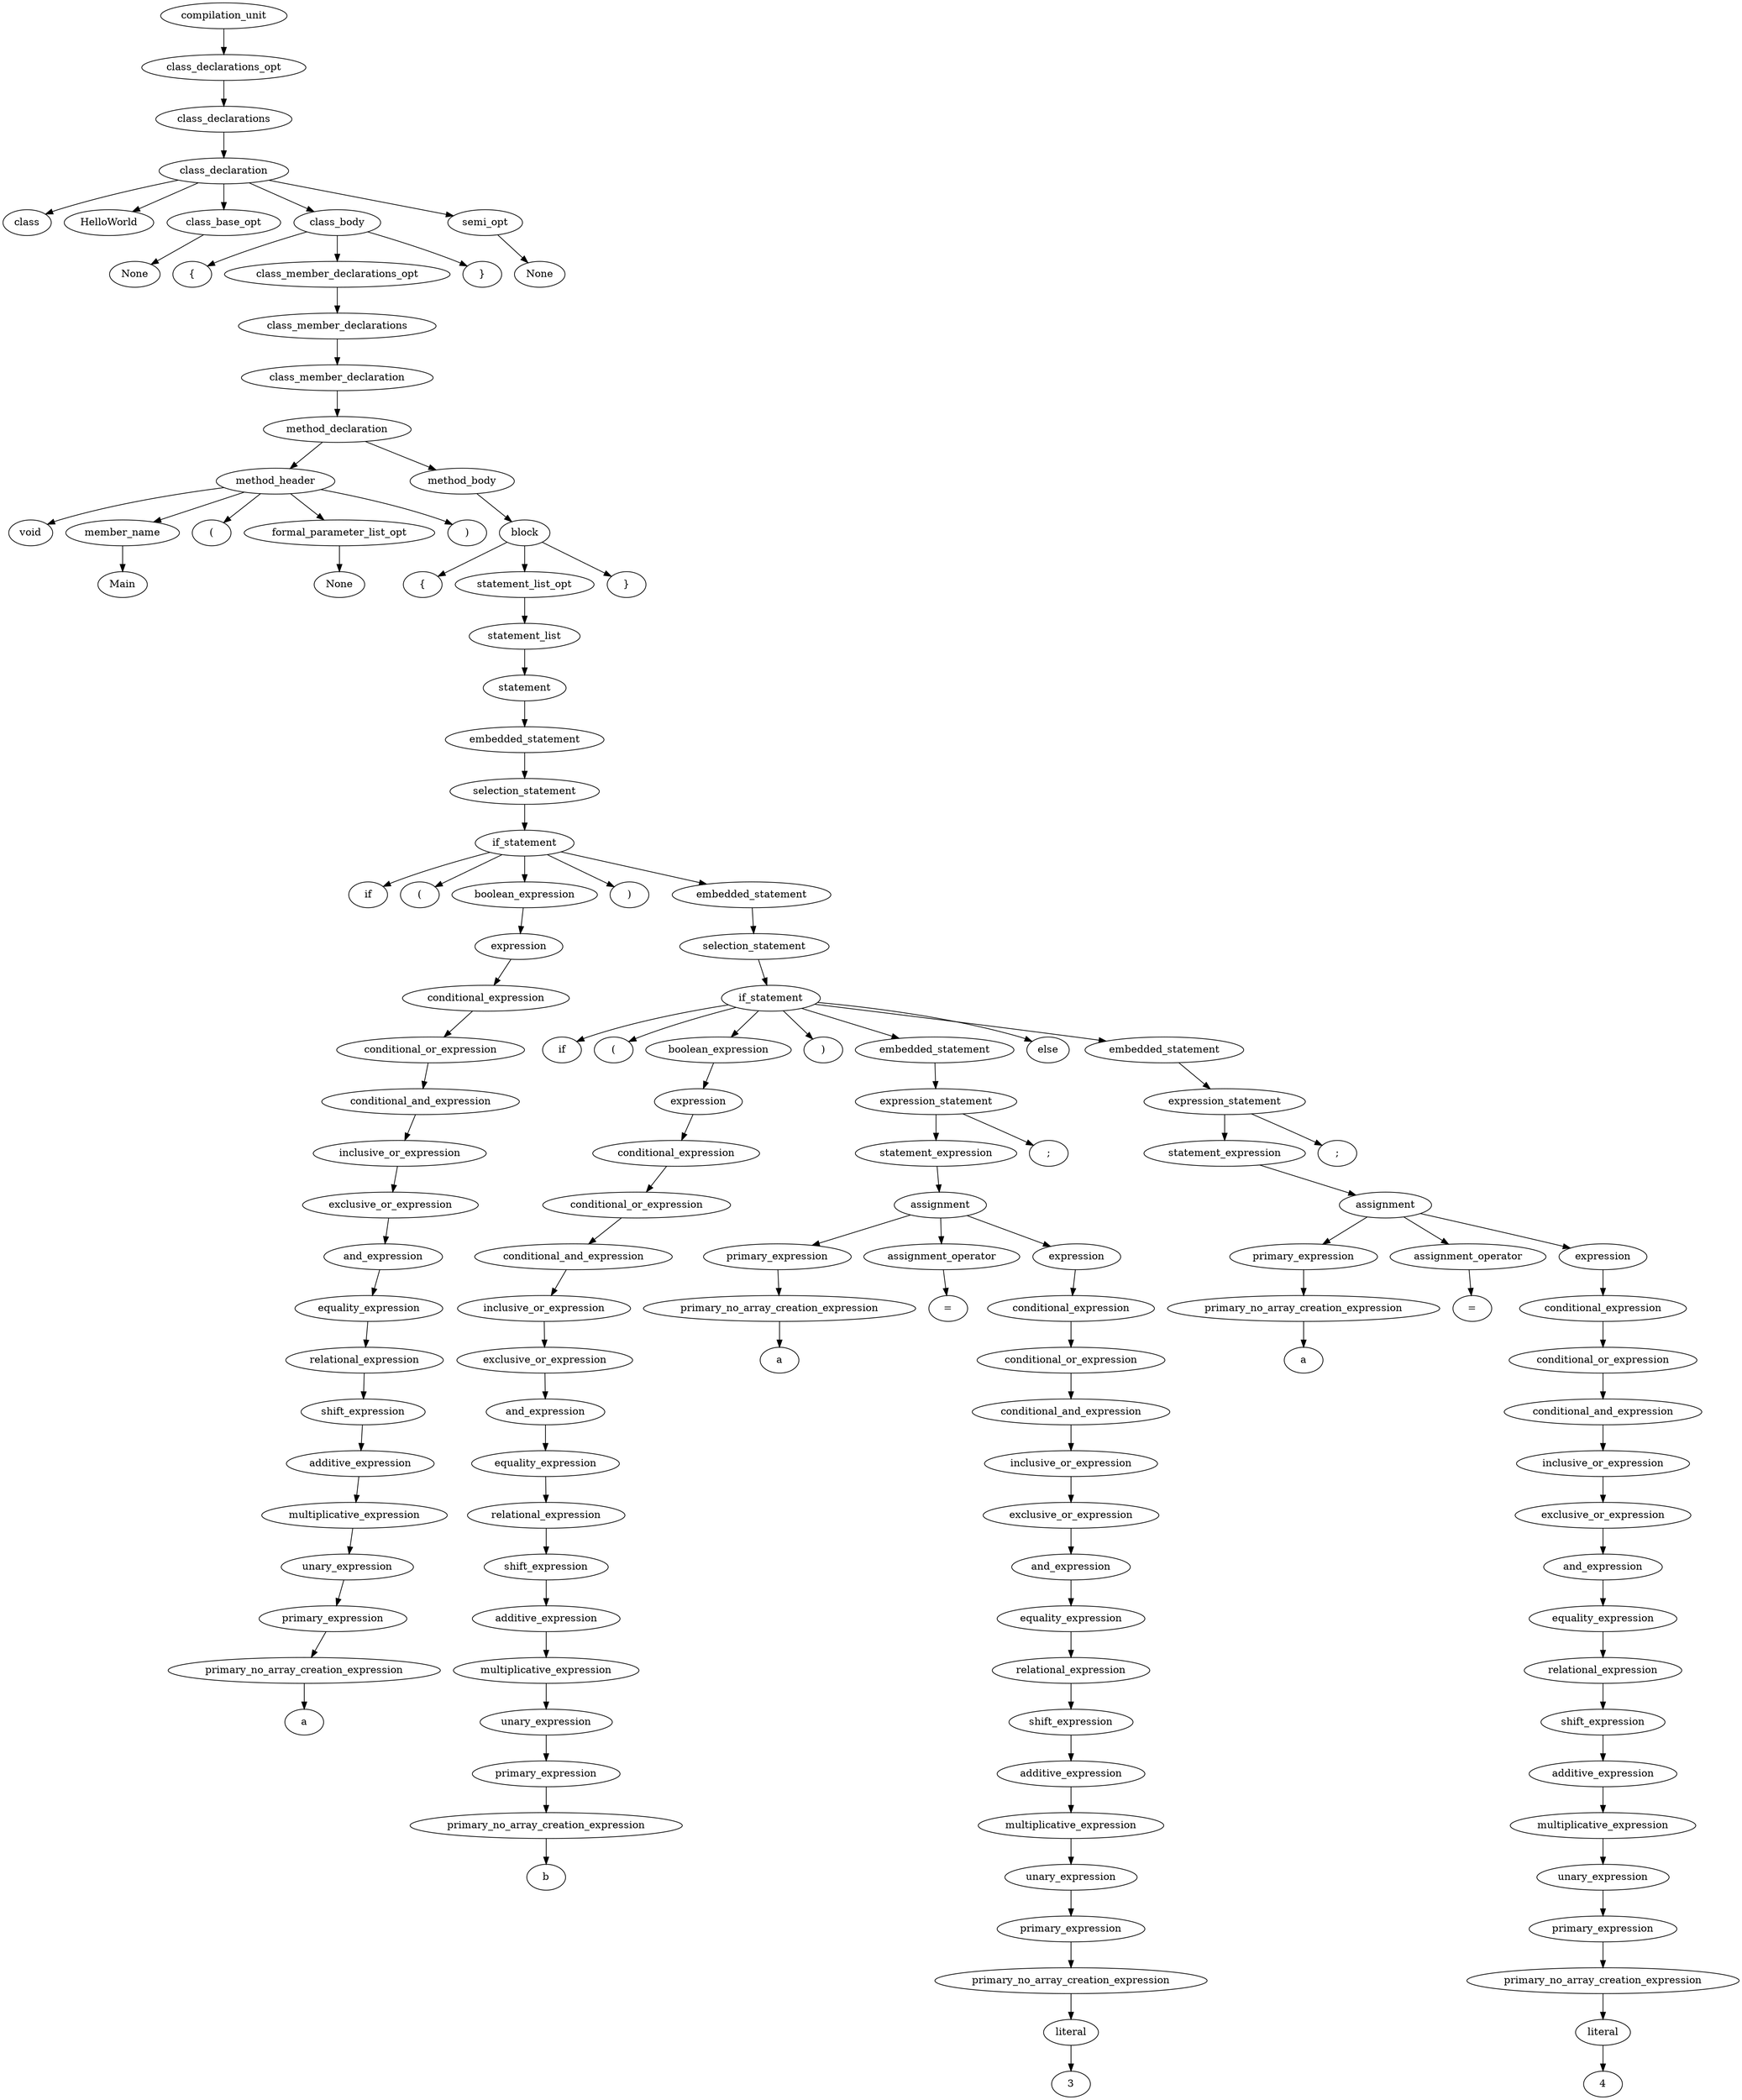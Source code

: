 digraph G{
id0[label="compilation_unit"];
id1[label="class_declarations_opt"];
id2[label="class_declarations"];
id3[label="class_declaration"];
id4[label="class"];
id5[label="HelloWorld"];
id6[label="class_base_opt"];
id7[label="None"];
id6->id7;
id8[label="class_body"];
id9[label="{"];
id10[label="class_member_declarations_opt"];
id11[label="class_member_declarations"];
id12[label="class_member_declaration"];
id13[label="method_declaration"];
id14[label="method_header"];
id15[label="void"];
id16[label="member_name"];
id17[label="Main"];
id16->id17;
id18[label="("];
id19[label="formal_parameter_list_opt"];
id20[label="None"];
id19->id20;
id21[label=")"];
id14->id15;
id14->id16;
id14->id18;
id14->id19;
id14->id21;
id22[label="method_body"];
id23[label="block"];
id24[label="{"];
id25[label="statement_list_opt"];
id26[label="statement_list"];
id27[label="statement"];
id28[label="embedded_statement"];
id29[label="selection_statement"];
id30[label="if_statement"];
id31[label="if"];
id32[label="("];
id33[label="boolean_expression"];
id34[label="expression"];
id35[label="conditional_expression"];
id36[label="conditional_or_expression"];
id37[label="conditional_and_expression"];
id38[label="inclusive_or_expression"];
id39[label="exclusive_or_expression"];
id40[label="and_expression"];
id41[label="equality_expression"];
id42[label="relational_expression"];
id43[label="shift_expression"];
id44[label="additive_expression"];
id45[label="multiplicative_expression"];
id46[label="unary_expression"];
id47[label="primary_expression"];
id48[label="primary_no_array_creation_expression"];
id49[label="a"];
id48->id49;
id47->id48;
id46->id47;
id45->id46;
id44->id45;
id43->id44;
id42->id43;
id41->id42;
id40->id41;
id39->id40;
id38->id39;
id37->id38;
id36->id37;
id35->id36;
id34->id35;
id33->id34;
id50[label=")"];
id51[label="embedded_statement"];
id52[label="selection_statement"];
id53[label="if_statement"];
id54[label="if"];
id55[label="("];
id56[label="boolean_expression"];
id57[label="expression"];
id58[label="conditional_expression"];
id59[label="conditional_or_expression"];
id60[label="conditional_and_expression"];
id61[label="inclusive_or_expression"];
id62[label="exclusive_or_expression"];
id63[label="and_expression"];
id64[label="equality_expression"];
id65[label="relational_expression"];
id66[label="shift_expression"];
id67[label="additive_expression"];
id68[label="multiplicative_expression"];
id69[label="unary_expression"];
id70[label="primary_expression"];
id71[label="primary_no_array_creation_expression"];
id72[label="b"];
id71->id72;
id70->id71;
id69->id70;
id68->id69;
id67->id68;
id66->id67;
id65->id66;
id64->id65;
id63->id64;
id62->id63;
id61->id62;
id60->id61;
id59->id60;
id58->id59;
id57->id58;
id56->id57;
id73[label=")"];
id74[label="embedded_statement"];
id75[label="expression_statement"];
id76[label="statement_expression"];
id77[label="assignment"];
id78[label="primary_expression"];
id79[label="primary_no_array_creation_expression"];
id80[label="a"];
id79->id80;
id78->id79;
id81[label="assignment_operator"];
id82[label="="];
id81->id82;
id83[label="expression"];
id84[label="conditional_expression"];
id85[label="conditional_or_expression"];
id86[label="conditional_and_expression"];
id87[label="inclusive_or_expression"];
id88[label="exclusive_or_expression"];
id89[label="and_expression"];
id90[label="equality_expression"];
id91[label="relational_expression"];
id92[label="shift_expression"];
id93[label="additive_expression"];
id94[label="multiplicative_expression"];
id95[label="unary_expression"];
id96[label="primary_expression"];
id97[label="primary_no_array_creation_expression"];
id98[label="literal"];
id99[label="3"];
id98->id99;
id97->id98;
id96->id97;
id95->id96;
id94->id95;
id93->id94;
id92->id93;
id91->id92;
id90->id91;
id89->id90;
id88->id89;
id87->id88;
id86->id87;
id85->id86;
id84->id85;
id83->id84;
id77->id78;
id77->id81;
id77->id83;
id76->id77;
id100[label=";"];
id75->id76;
id75->id100;
id74->id75;
id101[label="else"];
id102[label="embedded_statement"];
id103[label="expression_statement"];
id104[label="statement_expression"];
id105[label="assignment"];
id106[label="primary_expression"];
id107[label="primary_no_array_creation_expression"];
id108[label="a"];
id107->id108;
id106->id107;
id109[label="assignment_operator"];
id110[label="="];
id109->id110;
id111[label="expression"];
id112[label="conditional_expression"];
id113[label="conditional_or_expression"];
id114[label="conditional_and_expression"];
id115[label="inclusive_or_expression"];
id116[label="exclusive_or_expression"];
id117[label="and_expression"];
id118[label="equality_expression"];
id119[label="relational_expression"];
id120[label="shift_expression"];
id121[label="additive_expression"];
id122[label="multiplicative_expression"];
id123[label="unary_expression"];
id124[label="primary_expression"];
id125[label="primary_no_array_creation_expression"];
id126[label="literal"];
id127[label="4"];
id126->id127;
id125->id126;
id124->id125;
id123->id124;
id122->id123;
id121->id122;
id120->id121;
id119->id120;
id118->id119;
id117->id118;
id116->id117;
id115->id116;
id114->id115;
id113->id114;
id112->id113;
id111->id112;
id105->id106;
id105->id109;
id105->id111;
id104->id105;
id128[label=";"];
id103->id104;
id103->id128;
id102->id103;
id53->id54;
id53->id55;
id53->id56;
id53->id73;
id53->id74;
id53->id101;
id53->id102;
id52->id53;
id51->id52;
id30->id31;
id30->id32;
id30->id33;
id30->id50;
id30->id51;
id29->id30;
id28->id29;
id27->id28;
id26->id27;
id25->id26;
id129[label="}"];
id23->id24;
id23->id25;
id23->id129;
id22->id23;
id13->id14;
id13->id22;
id12->id13;
id11->id12;
id10->id11;
id130[label="}"];
id8->id9;
id8->id10;
id8->id130;
id131[label="semi_opt"];
id132[label="None"];
id131->id132;
id3->id4;
id3->id5;
id3->id6;
id3->id8;
id3->id131;
id2->id3;
id1->id2;
id0->id1;
}